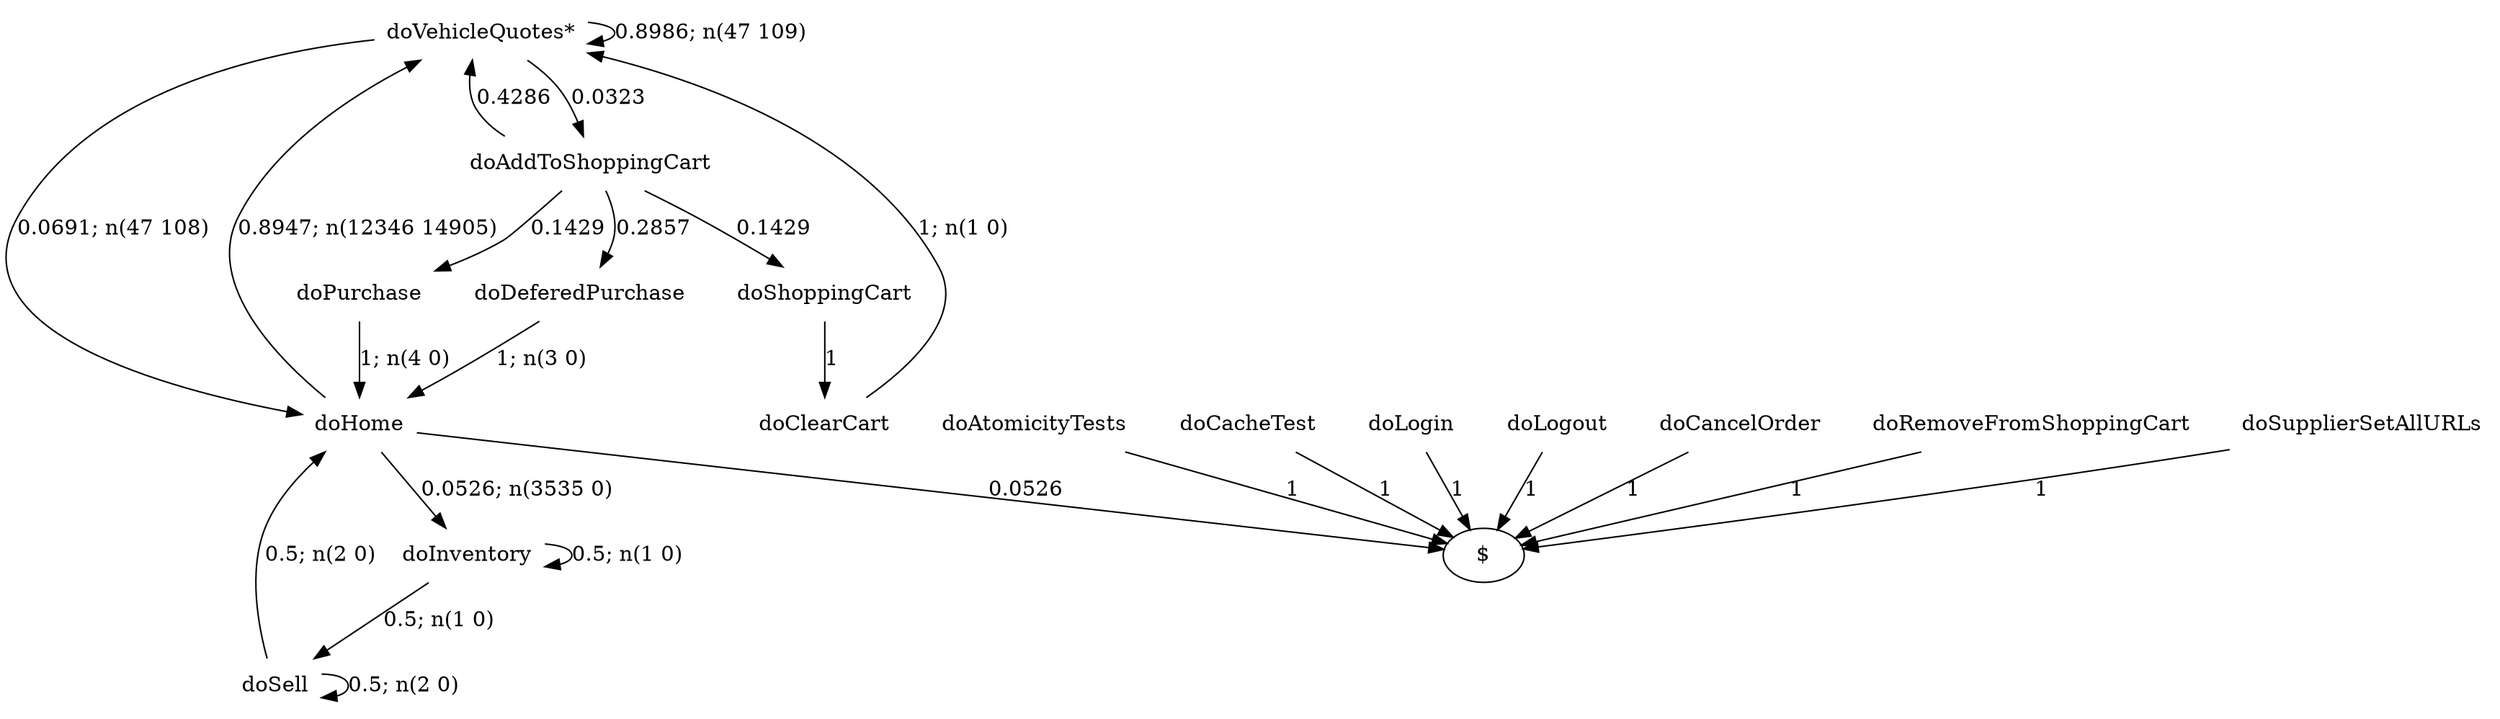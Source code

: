 digraph G {"doVehicleQuotes*" [label="doVehicleQuotes*",shape=none];"doSupplierSetAllURLs" [label="doSupplierSetAllURLs",shape=none];"doAtomicityTests" [label="doAtomicityTests",shape=none];"doCacheTest" [label="doCacheTest",shape=none];"doLogin" [label="doLogin",shape=none];"doAddToShoppingCart" [label="doAddToShoppingCart",shape=none];"doDeferedPurchase" [label="doDeferedPurchase",shape=none];"doHome" [label="doHome",shape=none];"doShoppingCart" [label="doShoppingCart",shape=none];"doClearCart" [label="doClearCart",shape=none];"doPurchase" [label="doPurchase",shape=none];"doInventory" [label="doInventory",shape=none];"doSell" [label="doSell",shape=none];"doLogout" [label="doLogout",shape=none];"doCancelOrder" [label="doCancelOrder",shape=none];"doRemoveFromShoppingCart" [label="doRemoveFromShoppingCart",shape=none];"doVehicleQuotes*"->"doVehicleQuotes*" [style=solid,label="0.8986; n(47 109)"];"doVehicleQuotes*"->"doAddToShoppingCart" [style=solid,label="0.0323"];"doVehicleQuotes*"->"doHome" [style=solid,label="0.0691; n(47 108)"];"doSupplierSetAllURLs"->"$" [style=solid,label="1"];"doAtomicityTests"->"$" [style=solid,label="1"];"doCacheTest"->"$" [style=solid,label="1"];"doLogin"->"$" [style=solid,label="1"];"doAddToShoppingCart"->"doVehicleQuotes*" [style=solid,label="0.4286"];"doAddToShoppingCart"->"doDeferedPurchase" [style=solid,label="0.2857"];"doAddToShoppingCart"->"doShoppingCart" [style=solid,label="0.1429"];"doAddToShoppingCart"->"doPurchase" [style=solid,label="0.1429"];"doDeferedPurchase"->"doHome" [style=solid,label="1; n(3 0)"];"doHome"->"doVehicleQuotes*" [style=solid,label="0.8947; n(12346 14905)"];"doHome"->"doInventory" [style=solid,label="0.0526; n(3535 0)"];"doHome"->"$" [style=solid,label="0.0526"];"doShoppingCart"->"doClearCart" [style=solid,label="1"];"doClearCart"->"doVehicleQuotes*" [style=solid,label="1; n(1 0)"];"doPurchase"->"doHome" [style=solid,label="1; n(4 0)"];"doInventory"->"doInventory" [style=solid,label="0.5; n(1 0)"];"doInventory"->"doSell" [style=solid,label="0.5; n(1 0)"];"doSell"->"doHome" [style=solid,label="0.5; n(2 0)"];"doSell"->"doSell" [style=solid,label="0.5; n(2 0)"];"doLogout"->"$" [style=solid,label="1"];"doCancelOrder"->"$" [style=solid,label="1"];"doRemoveFromShoppingCart"->"$" [style=solid,label="1"];}